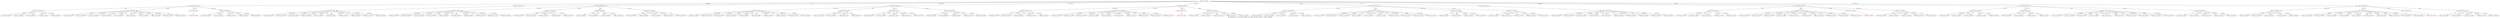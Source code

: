 digraph {
	overlap=false
	label="Tree exploration for K=2 arms and M=2 players using Selfish_UCB_Ubar, for depth=3 : 68 leafs, 2 absorbing"
	0 [label="[[0/0,0/0], [0/0,0/0]]" color=green]
	0 -> 1 [label="µ1(1-µ2)/4" color=black]
	0 -> 2 [label="1/4" color=black]
	0 -> 3 [label="(1-µ1)(1-µ2)/4" color=black]
	0 -> 4 [label="(1-µ1)(1-µ2)/4" color=black]
	0 -> 5 [label="µ2(1-µ1)/4" color=black]
	0 -> 6 [label="µ1µ2/4" color=black]
	0 -> 7 [label="1/4" color=black]
	0 -> 8 [label="µ1(1-µ2)/4" color=black]
	0 -> 9 [label="µ1µ2/4" color=black]
	0 -> 10 [label="µ2(1-µ1)/4" color=black]
	1 [label="[[1/1,0/0], [0/0,0/1]]"]
	1 -> 11 [label="µ1µ2" color=black]
	1 -> 12 [label="µ2(1-µ1)" color=black]
	1 -> 13 [label="µ1(1-µ2)" color=black]
	1 -> 14 [label="(1-µ1)(1-µ2)" color=black]
	2 [label="[[0/0,0/1], [0/0,0/1]]"]
	2 -> 15 [label=1 color=black]
	3 [label="[[0/1,0/0], [0/0,0/1]]"]
	3 -> 16 [label="(1-µ1)(1-µ2)" color=black]
	3 -> 17 [label="µ2(1-µ1)" color=black]
	3 -> 18 [label="µ1µ2" color=black]
	3 -> 19 [label="µ1(1-µ2)" color=black]
	4 [label="[[0/0,0/1], [0/1,0/0]]"]
	4 -> 20 [label="(1-µ1)(1-µ2)" color=black]
	4 -> 21 [label="µ1µ2" color=black]
	4 -> 22 [label="µ2(1-µ1)" color=black]
	4 -> 23 [label="µ1(1-µ2)" color=black]
	5 [label="[[0/1,0/0], [0/0,1/1]]"]
	5 -> 24 [label="(1-µ1)(1-µ2)" color=black]
	5 -> 25 [label="µ1(1-µ2)" color=black]
	5 -> 26 [label="µ2(1-µ1)" color=black]
	5 -> 27 [label="µ1µ2" color=black]
	6 [label="[[0/0,1/1], [1/1,0/0]]"]
	6 -> 28 [label="µ1(1-µ2)" color=black]
	6 -> 29 [label="µ1µ2" color=black]
	6 -> 30 [label="(1-µ1)(1-µ2)" color=black]
	6 -> 31 [label="µ2(1-µ1)" color=black]
	7 [label="[[0/1,0/0], [0/1,0/0]]"]
	7 -> 32 [label=1 color=black]
	8 [label="[[0/0,0/1], [1/1,0/0]]"]
	8 -> 33 [label="µ1µ2" color=black]
	8 -> 34 [label="µ2(1-µ1)" color=black]
	8 -> 35 [label="µ1(1-µ2)" color=black]
	8 -> 36 [label="(1-µ1)(1-µ2)" color=black]
	9 [label="[[1/1,0/0], [0/0,1/1]]"]
	9 -> 37 [label="µ1(1-µ2)" color=black]
	9 -> 38 [label="(1-µ1)(1-µ2)" color=black]
	9 -> 39 [label="µ1µ2" color=black]
	9 -> 40 [label="µ2(1-µ1)" color=black]
	10 [label="[[0/0,1/1], [0/1,0/0]]"]
	10 -> 41 [label="(1-µ1)(1-µ2)" color=black]
	10 -> 42 [label="µ1(1-µ2)" color=black]
	10 -> 43 [label="µ2(1-µ1)" color=black]
	10 -> 44 [label="µ1µ2" color=black]
	11 [label="[[1/1,1/1], [1/1,0/1]]"]
	11 -> 45 [label="µ1µ2/2" color=black]
	11 -> 46 [label="µ2(1-µ1)/2" color=black]
	11 -> 47 [label="1/2" color=black]
	11 -> 48 [label="(1-µ1)(1-µ2)/2" color=black]
	11 -> 49 [label="µ1(1-µ2)/2" color=black]
	12 [label="[[1/1,1/1], [0/1,0/1]]"]
	12 -> 50 [label="µ1µ2/4" color=black]
	12 -> 51 [label="(1-µ1)(1-µ2)/4" color=black]
	12 -> 52 [label="µ1(1-µ2)/4" color=black]
	12 -> 53 [label="µ2(1-µ1)/4" color=black]
	12 -> 54 [label="1/4" color=black]
	12 -> 55 [label="(1-µ1)(1-µ2)/4" color=black]
	12 -> 56 [label="µ1(1-µ2)/4" color=black]
	12 -> 57 [label="µ1µ2/4" color=black]
	12 -> 58 [label="µ2(1-µ1)/4" color=black]
	12 -> 59 [label="1/4" color=black]
	13 [label="[[1/1,0/1], [1/1,0/1]]" color=red]
	13 -> 60 [label=1 color=red]
	14 [label="[[1/1,0/1], [0/1,0/1]]"]
	14 -> 61 [label="µ2(1-µ1)/2" color=black]
	14 -> 62 [label="1/2" color=black]
	14 -> 63 [label="(1-µ1)(1-µ2)/2" color=black]
	14 -> 64 [label="µ1µ2/2" color=black]
	14 -> 65 [label="µ1(1-µ2)/2" color=black]
	15 [label="[[0/1,0/1], [0/1,0/1]]"]
	15 -> 66 [label="(1-µ1)(1-µ2)/4" color=black]
	15 -> 67 [label="µ1(1-µ2)/4" color=black]
	15 -> 68 [label="µ1µ2/4" color=black]
	15 -> 69 [label="µ2(1-µ1)/4" color=black]
	15 -> 70 [label="µ1µ2/4" color=black]
	15 -> 71 [label="1/4" color=black]
	15 -> 72 [label="(1-µ1)(1-µ2)/4" color=black]
	15 -> 73 [label="1/4" color=black]
	15 -> 74 [label="µ2(1-µ1)/4" color=black]
	15 -> 75 [label="µ1(1-µ2)/4" color=black]
	16 [label="[[0/1,0/1], [0/1,0/1]]"]
	16 -> 76 [label="(1-µ1)(1-µ2)/4" color=black]
	16 -> 77 [label="µ1(1-µ2)/4" color=black]
	16 -> 78 [label="µ1µ2/4" color=black]
	16 -> 79 [label="µ2(1-µ1)/4" color=black]
	16 -> 80 [label="µ1µ2/4" color=black]
	16 -> 81 [label="1/4" color=black]
	16 -> 82 [label="(1-µ1)(1-µ2)/4" color=black]
	16 -> 83 [label="1/4" color=black]
	16 -> 84 [label="µ2(1-µ1)/4" color=black]
	16 -> 85 [label="µ1(1-µ2)/4" color=black]
	17 [label="[[0/1,1/1], [0/1,0/1]]"]
	17 -> 86 [label="µ1µ2/2" color=black]
	17 -> 87 [label="µ1(1-µ2)/2" color=black]
	17 -> 88 [label="(1-µ1)(1-µ2)/2" color=black]
	17 -> 89 [label="1/2" color=black]
	17 -> 90 [label="µ2(1-µ1)/2" color=black]
	18 [label="[[0/1,1/1], [1/1,0/1]]"]
	18 -> 91 [label="µ1(1-µ2)" color=black]
	18 -> 92 [label="µ1µ2" color=black]
	18 -> 93 [label="µ2(1-µ1)" color=black]
	18 -> 94 [label="(1-µ1)(1-µ2)" color=black]
	19 [label="[[0/1,0/1], [1/1,0/1]]"]
	19 -> 95 [label="µ1µ2/2" color=black]
	19 -> 96 [label="(1-µ1)(1-µ2)/2" color=black]
	19 -> 97 [label="µ2(1-µ1)/2" color=black]
	19 -> 98 [label="µ1(1-µ2)/2" color=black]
	19 -> 99 [label="1/2" color=black]
	20 [label="[[0/1,0/1], [0/1,0/1]]"]
	20 -> 100 [label="(1-µ1)(1-µ2)/4" color=black]
	20 -> 101 [label="µ1(1-µ2)/4" color=black]
	20 -> 102 [label="µ1µ2/4" color=black]
	20 -> 103 [label="µ2(1-µ1)/4" color=black]
	20 -> 104 [label="µ1µ2/4" color=black]
	20 -> 105 [label="1/4" color=black]
	20 -> 106 [label="(1-µ1)(1-µ2)/4" color=black]
	20 -> 107 [label="1/4" color=black]
	20 -> 108 [label="µ2(1-µ1)/4" color=black]
	20 -> 109 [label="µ1(1-µ2)/4" color=black]
	21 [label="[[1/1,0/1], [0/1,1/1]]"]
	21 -> 110 [label="µ1(1-µ2)" color=black]
	21 -> 111 [label="µ2(1-µ1)" color=black]
	21 -> 112 [label="(1-µ1)(1-µ2)" color=black]
	21 -> 113 [label="µ1µ2" color=black]
	22 [label="[[0/1,0/1], [0/1,1/1]]"]
	22 -> 114 [label="1/2" color=black]
	22 -> 115 [label="µ1µ2/2" color=black]
	22 -> 116 [label="µ1(1-µ2)/2" color=black]
	22 -> 117 [label="(1-µ1)(1-µ2)/2" color=black]
	22 -> 118 [label="µ2(1-µ1)/2" color=black]
	23 [label="[[1/1,0/1], [0/1,0/1]]"]
	23 -> 119 [label="µ2(1-µ1)/2" color=black]
	23 -> 120 [label="1/2" color=black]
	23 -> 121 [label="(1-µ1)(1-µ2)/2" color=black]
	23 -> 122 [label="µ1µ2/2" color=black]
	23 -> 123 [label="µ1(1-µ2)/2" color=black]
	24 [label="[[0/1,0/1], [0/1,1/1]]"]
	24 -> 124 [label="1/2" color=black]
	24 -> 125 [label="µ1µ2/2" color=black]
	24 -> 126 [label="µ1(1-µ2)/2" color=black]
	24 -> 127 [label="(1-µ1)(1-µ2)/2" color=black]
	24 -> 128 [label="µ2(1-µ1)/2" color=black]
	25 [label="[[0/1,0/1], [1/1,1/1]]"]
	25 -> 129 [label="µ1(1-µ2)/4" color=black]
	25 -> 130 [label="(1-µ1)(1-µ2)/4" color=black]
	25 -> 131 [label="1/4" color=black]
	25 -> 132 [label="µ2(1-µ1)/4" color=black]
	25 -> 133 [label="(1-µ1)(1-µ2)/4" color=black]
	25 -> 134 [label="µ1µ2/4" color=black]
	25 -> 135 [label="µ2(1-µ1)/4" color=black]
	25 -> 136 [label="1/4" color=black]
	25 -> 137 [label="µ1µ2/4" color=black]
	25 -> 138 [label="µ1(1-µ2)/4" color=black]
	26 [label="[[0/1,1/1], [0/1,1/1]]" color=red]
	26 -> 139 [label=1 color=red]
	27 [label="[[0/1,1/1], [1/1,1/1]]"]
	27 -> 140 [label="(1-µ1)(1-µ2)/2" color=black]
	27 -> 141 [label="µ1(1-µ2)/2" color=black]
	27 -> 142 [label="1/2" color=black]
	27 -> 143 [label="µ1µ2/2" color=black]
	27 -> 144 [label="µ2(1-µ1)/2" color=black]
	28 [label="[[1/1,1/1], [1/1,0/1]]"]
	28 -> 145 [label="µ1µ2/2" color=black]
	28 -> 146 [label="µ2(1-µ1)/2" color=black]
	28 -> 147 [label="1/2" color=black]
	28 -> 148 [label="(1-µ1)(1-µ2)/2" color=black]
	28 -> 149 [label="µ1(1-µ2)/2" color=black]
	29 [label="[[1/1,1/1], [1/1,1/1]]"]
	29 -> 150 [label="µ1(1-µ2)/4" color=black]
	29 -> 151 [label="µ1µ2/4" color=black]
	29 -> 152 [label="1/4" color=black]
	29 -> 153 [label="µ2(1-µ1)/4" color=black]
	29 -> 154 [label="µ2(1-µ1)/4" color=black]
	29 -> 155 [label="µ1(1-µ2)/4" color=black]
	29 -> 156 [label="1/4" color=black]
	29 -> 157 [label="(1-µ1)(1-µ2)/4" color=black]
	29 -> 158 [label="µ1µ2/4" color=black]
	29 -> 159 [label="(1-µ1)(1-µ2)/4" color=black]
	30 [label="[[0/1,1/1], [1/1,0/1]]"]
	30 -> 160 [label="µ1(1-µ2)" color=black]
	30 -> 161 [label="µ1µ2" color=black]
	30 -> 162 [label="µ2(1-µ1)" color=black]
	30 -> 163 [label="(1-µ1)(1-µ2)" color=black]
	31 [label="[[0/1,1/1], [1/1,1/1]]"]
	31 -> 164 [label="(1-µ1)(1-µ2)/2" color=black]
	31 -> 165 [label="µ1(1-µ2)/2" color=black]
	31 -> 166 [label="1/2" color=black]
	31 -> 167 [label="µ1µ2/2" color=black]
	31 -> 168 [label="µ2(1-µ1)/2" color=black]
	32 [label="[[0/1,0/1], [0/1,0/1]]"]
	32 -> 169 [label="(1-µ1)(1-µ2)/4" color=black]
	32 -> 170 [label="µ1(1-µ2)/4" color=black]
	32 -> 171 [label="µ1µ2/4" color=black]
	32 -> 172 [label="µ2(1-µ1)/4" color=black]
	32 -> 173 [label="µ1µ2/4" color=black]
	32 -> 174 [label="1/4" color=black]
	32 -> 175 [label="(1-µ1)(1-µ2)/4" color=black]
	32 -> 176 [label="1/4" color=black]
	32 -> 177 [label="µ2(1-µ1)/4" color=black]
	32 -> 178 [label="µ1(1-µ2)/4" color=black]
	33 [label="[[1/1,0/1], [1/1,1/1]]"]
	33 -> 179 [label="(1-µ1)(1-µ2)/2" color=black]
	33 -> 180 [label="µ1µ2/2" color=black]
	33 -> 181 [label="1/2" color=black]
	33 -> 182 [label="µ1(1-µ2)/2" color=black]
	33 -> 183 [label="µ2(1-µ1)/2" color=black]
	34 [label="[[0/1,0/1], [1/1,1/1]]"]
	34 -> 184 [label="µ1(1-µ2)/4" color=black]
	34 -> 185 [label="(1-µ1)(1-µ2)/4" color=black]
	34 -> 186 [label="1/4" color=black]
	34 -> 187 [label="µ2(1-µ1)/4" color=black]
	34 -> 188 [label="(1-µ1)(1-µ2)/4" color=black]
	34 -> 189 [label="µ1µ2/4" color=black]
	34 -> 190 [label="µ2(1-µ1)/4" color=black]
	34 -> 191 [label="1/4" color=black]
	34 -> 192 [label="µ1µ2/4" color=black]
	34 -> 193 [label="µ1(1-µ2)/4" color=black]
	35 [label="[[1/1,0/1], [1/1,0/1]]" color=red]
	35 -> 194 [label=1 color=red]
	36 [label="[[0/1,0/1], [1/1,0/1]]"]
	36 -> 195 [label="µ1µ2/2" color=black]
	36 -> 196 [label="(1-µ1)(1-µ2)/2" color=black]
	36 -> 197 [label="µ2(1-µ1)/2" color=black]
	36 -> 198 [label="µ1(1-µ2)/2" color=black]
	36 -> 199 [label="1/2" color=black]
	37 [label="[[1/1,0/1], [1/1,1/1]]"]
	37 -> 200 [label="(1-µ1)(1-µ2)/2" color=black]
	37 -> 201 [label="µ1µ2/2" color=black]
	37 -> 202 [label="1/2" color=black]
	37 -> 203 [label="µ1(1-µ2)/2" color=black]
	37 -> 204 [label="µ2(1-µ1)/2" color=black]
	38 [label="[[1/1,0/1], [0/1,1/1]]"]
	38 -> 205 [label="µ1(1-µ2)" color=black]
	38 -> 206 [label="µ2(1-µ1)" color=black]
	38 -> 207 [label="(1-µ1)(1-µ2)" color=black]
	38 -> 208 [label="µ1µ2" color=black]
	39 [label="[[1/1,1/1], [1/1,1/1]]"]
	39 -> 209 [label="µ1(1-µ2)/4" color=black]
	39 -> 210 [label="µ1µ2/4" color=black]
	39 -> 211 [label="1/4" color=black]
	39 -> 212 [label="µ2(1-µ1)/4" color=black]
	39 -> 213 [label="µ2(1-µ1)/4" color=black]
	39 -> 214 [label="µ1(1-µ2)/4" color=black]
	39 -> 215 [label="1/4" color=black]
	39 -> 216 [label="(1-µ1)(1-µ2)/4" color=black]
	39 -> 217 [label="µ1µ2/4" color=black]
	39 -> 218 [label="(1-µ1)(1-µ2)/4" color=black]
	40 [label="[[1/1,1/1], [0/1,1/1]]"]
	40 -> 219 [label="1/2" color=black]
	40 -> 220 [label="µ2(1-µ1)/2" color=black]
	40 -> 221 [label="(1-µ1)(1-µ2)/2" color=black]
	40 -> 222 [label="µ1(1-µ2)/2" color=black]
	40 -> 223 [label="µ1µ2/2" color=black]
	41 [label="[[0/1,1/1], [0/1,0/1]]"]
	41 -> 224 [label="µ1µ2/2" color=black]
	41 -> 225 [label="µ1(1-µ2)/2" color=black]
	41 -> 226 [label="(1-µ1)(1-µ2)/2" color=black]
	41 -> 227 [label="1/2" color=black]
	41 -> 228 [label="µ2(1-µ1)/2" color=black]
	42 [label="[[1/1,1/1], [0/1,0/1]]"]
	42 -> 229 [label="µ1µ2/4" color=black]
	42 -> 230 [label="(1-µ1)(1-µ2)/4" color=black]
	42 -> 231 [label="µ1(1-µ2)/4" color=black]
	42 -> 232 [label="µ2(1-µ1)/4" color=black]
	42 -> 233 [label="1/4" color=black]
	42 -> 234 [label="(1-µ1)(1-µ2)/4" color=black]
	42 -> 235 [label="µ1(1-µ2)/4" color=black]
	42 -> 236 [label="µ1µ2/4" color=black]
	42 -> 237 [label="µ2(1-µ1)/4" color=black]
	42 -> 238 [label="1/4" color=black]
	43 [label="[[0/1,1/1], [0/1,1/1]]" color=red]
	43 -> 239 [label=1 color=red]
	44 [label="[[1/1,1/1], [0/1,1/1]]"]
	44 -> 240 [label="1/2" color=black]
	44 -> 241 [label="µ2(1-µ1)/2" color=black]
	44 -> 242 [label="(1-µ1)(1-µ2)/2" color=black]
	44 -> 243 [label="µ1(1-µ2)/2" color=black]
	44 -> 244 [label="µ1µ2/2" color=black]
	45 [label="[[1/1,2/2], [2/2,0/1]]"]
	46 [label="[[1/1,2/2], [1/2,0/1]]"]
	47 [label="[[1/2,1/1], [1/2,0/1]]"]
	48 [label="[[1/1,1/2], [1/2,0/1]]"]
	49 [label="[[1/1,1/2], [2/2,0/1]]"]
	50 [label="[[1/1,2/2], [1/2,0/1]]"]
	51 [label="[[1/2,1/1], [0/1,0/2]]"]
	52 [label="[[2/2,1/1], [0/1,0/2]]"]
	53 [label="[[1/2,1/1], [0/1,1/2]]"]
	54 [label="[[1/2,1/1], [0/2,0/1]]"]
	55 [label="[[1/1,1/2], [0/2,0/1]]"]
	56 [label="[[1/1,1/2], [1/2,0/1]]"]
	57 [label="[[2/2,1/1], [0/1,1/2]]"]
	58 [label="[[1/1,2/2], [0/2,0/1]]"]
	59 [label="[[1/1,1/2], [0/1,0/2]]"]
	60 [label="[[1/2,0/1], [1/2,0/1]]" color=red]
	61 [label="[[1/2,0/1], [0/1,1/2]]"]
	62 [label="[[1/2,0/1], [0/2,0/1]]"]
	63 [label="[[1/2,0/1], [0/1,0/2]]"]
	64 [label="[[2/2,0/1], [0/1,1/2]]"]
	65 [label="[[2/2,0/1], [0/1,0/2]]"]
	66 [label="[[0/2,0/1], [0/1,0/2]]"]
	67 [label="[[0/1,0/2], [1/2,0/1]]"]
	68 [label="[[1/2,0/1], [0/1,1/2]]"]
	69 [label="[[0/1,1/2], [0/2,0/1]]"]
	70 [label="[[0/1,1/2], [1/2,0/1]]"]
	71 [label="[[0/1,0/2], [0/1,0/2]]"]
	72 [label="[[0/1,0/2], [0/2,0/1]]"]
	73 [label="[[0/2,0/1], [0/2,0/1]]"]
	74 [label="[[0/2,0/1], [0/1,1/2]]"]
	75 [label="[[1/2,0/1], [0/1,0/2]]"]
	76 [label="[[0/2,0/1], [0/1,0/2]]"]
	77 [label="[[0/1,0/2], [1/2,0/1]]"]
	78 [label="[[1/2,0/1], [0/1,1/2]]"]
	79 [label="[[0/1,1/2], [0/2,0/1]]"]
	80 [label="[[0/1,1/2], [1/2,0/1]]"]
	81 [label="[[0/1,0/2], [0/1,0/2]]"]
	82 [label="[[0/1,0/2], [0/2,0/1]]"]
	83 [label="[[0/2,0/1], [0/2,0/1]]"]
	84 [label="[[0/2,0/1], [0/1,1/2]]"]
	85 [label="[[1/2,0/1], [0/1,0/2]]"]
	86 [label="[[0/1,2/2], [1/2,0/1]]"]
	87 [label="[[0/1,1/2], [1/2,0/1]]"]
	88 [label="[[0/1,1/2], [0/2,0/1]]"]
	89 [label="[[0/1,1/2], [0/1,0/2]]"]
	90 [label="[[0/1,2/2], [0/2,0/1]]"]
	91 [label="[[0/1,1/2], [2/2,0/1]]"]
	92 [label="[[0/1,2/2], [2/2,0/1]]"]
	93 [label="[[0/1,2/2], [1/2,0/1]]"]
	94 [label="[[0/1,1/2], [1/2,0/1]]"]
	95 [label="[[0/1,1/2], [2/2,0/1]]"]
	96 [label="[[0/1,0/2], [1/2,0/1]]"]
	97 [label="[[0/1,1/2], [1/2,0/1]]"]
	98 [label="[[0/1,0/2], [2/2,0/1]]"]
	99 [label="[[0/2,0/1], [1/2,0/1]]"]
	100 [label="[[0/2,0/1], [0/1,0/2]]"]
	101 [label="[[0/1,0/2], [1/2,0/1]]"]
	102 [label="[[1/2,0/1], [0/1,1/2]]"]
	103 [label="[[0/1,1/2], [0/2,0/1]]"]
	104 [label="[[0/1,1/2], [1/2,0/1]]"]
	105 [label="[[0/1,0/2], [0/1,0/2]]"]
	106 [label="[[0/1,0/2], [0/2,0/1]]"]
	107 [label="[[0/2,0/1], [0/2,0/1]]"]
	108 [label="[[0/2,0/1], [0/1,1/2]]"]
	109 [label="[[1/2,0/1], [0/1,0/2]]"]
	110 [label="[[2/2,0/1], [0/1,1/2]]"]
	111 [label="[[1/2,0/1], [0/1,2/2]]"]
	112 [label="[[1/2,0/1], [0/1,1/2]]"]
	113 [label="[[2/2,0/1], [0/1,2/2]]"]
	114 [label="[[0/1,0/2], [0/1,1/2]]"]
	115 [label="[[1/2,0/1], [0/1,2/2]]"]
	116 [label="[[1/2,0/1], [0/1,1/2]]"]
	117 [label="[[0/2,0/1], [0/1,1/2]]"]
	118 [label="[[0/2,0/1], [0/1,2/2]]"]
	119 [label="[[1/2,0/1], [0/1,1/2]]"]
	120 [label="[[1/2,0/1], [0/2,0/1]]"]
	121 [label="[[1/2,0/1], [0/1,0/2]]"]
	122 [label="[[2/2,0/1], [0/1,1/2]]"]
	123 [label="[[2/2,0/1], [0/1,0/2]]"]
	124 [label="[[0/1,0/2], [0/1,1/2]]"]
	125 [label="[[1/2,0/1], [0/1,2/2]]"]
	126 [label="[[1/2,0/1], [0/1,1/2]]"]
	127 [label="[[0/2,0/1], [0/1,1/2]]"]
	128 [label="[[0/2,0/1], [0/1,2/2]]"]
	129 [label="[[1/2,0/1], [1/1,1/2]]"]
	130 [label="[[0/2,0/1], [1/1,1/2]]"]
	131 [label="[[0/1,0/2], [1/1,1/2]]"]
	132 [label="[[0/2,0/1], [1/1,2/2]]"]
	133 [label="[[0/1,0/2], [1/2,1/1]]"]
	134 [label="[[1/2,0/1], [1/1,2/2]]"]
	135 [label="[[0/1,1/2], [1/2,1/1]]"]
	136 [label="[[0/2,0/1], [1/2,1/1]]"]
	137 [label="[[0/1,1/2], [2/2,1/1]]"]
	138 [label="[[0/1,0/2], [2/2,1/1]]"]
	139 [label="[[0/1,1/2], [0/1,1/2]]" color=red]
	140 [label="[[0/1,1/2], [1/2,1/1]]"]
	141 [label="[[0/1,1/2], [2/2,1/1]]"]
	142 [label="[[0/1,1/2], [1/1,1/2]]"]
	143 [label="[[0/1,2/2], [2/2,1/1]]"]
	144 [label="[[0/1,2/2], [1/2,1/1]]"]
	145 [label="[[1/1,2/2], [2/2,0/1]]"]
	146 [label="[[1/1,2/2], [1/2,0/1]]"]
	147 [label="[[1/2,1/1], [1/2,0/1]]"]
	148 [label="[[1/1,1/2], [1/2,0/1]]"]
	149 [label="[[1/1,1/2], [2/2,0/1]]"]
	150 [label="[[1/1,1/2], [2/2,1/1]]"]
	151 [label="[[1/1,2/2], [2/2,1/1]]"]
	152 [label="[[1/1,1/2], [1/1,1/2]]"]
	153 [label="[[1/2,1/1], [1/1,2/2]]"]
	154 [label="[[1/1,2/2], [1/2,1/1]]"]
	155 [label="[[2/2,1/1], [1/1,1/2]]"]
	156 [label="[[1/2,1/1], [1/2,1/1]]"]
	157 [label="[[1/1,1/2], [1/2,1/1]]"]
	158 [label="[[2/2,1/1], [1/1,2/2]]"]
	159 [label="[[1/2,1/1], [1/1,1/2]]"]
	160 [label="[[0/1,1/2], [2/2,0/1]]"]
	161 [label="[[0/1,2/2], [2/2,0/1]]"]
	162 [label="[[0/1,2/2], [1/2,0/1]]"]
	163 [label="[[0/1,1/2], [1/2,0/1]]"]
	164 [label="[[0/1,1/2], [1/2,1/1]]"]
	165 [label="[[0/1,1/2], [2/2,1/1]]"]
	166 [label="[[0/1,1/2], [1/1,1/2]]"]
	167 [label="[[0/1,2/2], [2/2,1/1]]"]
	168 [label="[[0/1,2/2], [1/2,1/1]]"]
	169 [label="[[0/2,0/1], [0/1,0/2]]"]
	170 [label="[[0/1,0/2], [1/2,0/1]]"]
	171 [label="[[1/2,0/1], [0/1,1/2]]"]
	172 [label="[[0/1,1/2], [0/2,0/1]]"]
	173 [label="[[0/1,1/2], [1/2,0/1]]"]
	174 [label="[[0/1,0/2], [0/1,0/2]]"]
	175 [label="[[0/1,0/2], [0/2,0/1]]"]
	176 [label="[[0/2,0/1], [0/2,0/1]]"]
	177 [label="[[0/2,0/1], [0/1,1/2]]"]
	178 [label="[[1/2,0/1], [0/1,0/2]]"]
	179 [label="[[1/2,0/1], [1/1,1/2]]"]
	180 [label="[[2/2,0/1], [1/1,2/2]]"]
	181 [label="[[1/2,0/1], [1/2,1/1]]"]
	182 [label="[[2/2,0/1], [1/1,1/2]]"]
	183 [label="[[1/2,0/1], [1/1,2/2]]"]
	184 [label="[[1/2,0/1], [1/1,1/2]]"]
	185 [label="[[0/2,0/1], [1/1,1/2]]"]
	186 [label="[[0/1,0/2], [1/1,1/2]]"]
	187 [label="[[0/2,0/1], [1/1,2/2]]"]
	188 [label="[[0/1,0/2], [1/2,1/1]]"]
	189 [label="[[1/2,0/1], [1/1,2/2]]"]
	190 [label="[[0/1,1/2], [1/2,1/1]]"]
	191 [label="[[0/2,0/1], [1/2,1/1]]"]
	192 [label="[[0/1,1/2], [2/2,1/1]]"]
	193 [label="[[0/1,0/2], [2/2,1/1]]"]
	194 [label="[[1/2,0/1], [1/2,0/1]]" color=red]
	195 [label="[[0/1,1/2], [2/2,0/1]]"]
	196 [label="[[0/1,0/2], [1/2,0/1]]"]
	197 [label="[[0/1,1/2], [1/2,0/1]]"]
	198 [label="[[0/1,0/2], [2/2,0/1]]"]
	199 [label="[[0/2,0/1], [1/2,0/1]]"]
	200 [label="[[1/2,0/1], [1/1,1/2]]"]
	201 [label="[[2/2,0/1], [1/1,2/2]]"]
	202 [label="[[1/2,0/1], [1/2,1/1]]"]
	203 [label="[[2/2,0/1], [1/1,1/2]]"]
	204 [label="[[1/2,0/1], [1/1,2/2]]"]
	205 [label="[[2/2,0/1], [0/1,1/2]]"]
	206 [label="[[1/2,0/1], [0/1,2/2]]"]
	207 [label="[[1/2,0/1], [0/1,1/2]]"]
	208 [label="[[2/2,0/1], [0/1,2/2]]"]
	209 [label="[[1/1,1/2], [2/2,1/1]]"]
	210 [label="[[1/1,2/2], [2/2,1/1]]"]
	211 [label="[[1/1,1/2], [1/1,1/2]]"]
	212 [label="[[1/2,1/1], [1/1,2/2]]"]
	213 [label="[[1/1,2/2], [1/2,1/1]]"]
	214 [label="[[2/2,1/1], [1/1,1/2]]"]
	215 [label="[[1/2,1/1], [1/2,1/1]]"]
	216 [label="[[1/1,1/2], [1/2,1/1]]"]
	217 [label="[[2/2,1/1], [1/1,2/2]]"]
	218 [label="[[1/2,1/1], [1/1,1/2]]"]
	219 [label="[[1/1,1/2], [0/1,1/2]]"]
	220 [label="[[1/2,1/1], [0/1,2/2]]"]
	221 [label="[[1/2,1/1], [0/1,1/2]]"]
	222 [label="[[2/2,1/1], [0/1,1/2]]"]
	223 [label="[[2/2,1/1], [0/1,2/2]]"]
	224 [label="[[0/1,2/2], [1/2,0/1]]"]
	225 [label="[[0/1,1/2], [1/2,0/1]]"]
	226 [label="[[0/1,1/2], [0/2,0/1]]"]
	227 [label="[[0/1,1/2], [0/1,0/2]]"]
	228 [label="[[0/1,2/2], [0/2,0/1]]"]
	229 [label="[[1/1,2/2], [1/2,0/1]]"]
	230 [label="[[1/2,1/1], [0/1,0/2]]"]
	231 [label="[[2/2,1/1], [0/1,0/2]]"]
	232 [label="[[1/2,1/1], [0/1,1/2]]"]
	233 [label="[[1/2,1/1], [0/2,0/1]]"]
	234 [label="[[1/1,1/2], [0/2,0/1]]"]
	235 [label="[[1/1,1/2], [1/2,0/1]]"]
	236 [label="[[2/2,1/1], [0/1,1/2]]"]
	237 [label="[[1/1,2/2], [0/2,0/1]]"]
	238 [label="[[1/1,1/2], [0/1,0/2]]"]
	239 [label="[[0/1,1/2], [0/1,1/2]]" color=red]
	240 [label="[[1/1,1/2], [0/1,1/2]]"]
	241 [label="[[1/2,1/1], [0/1,2/2]]"]
	242 [label="[[1/2,1/1], [0/1,1/2]]"]
	243 [label="[[2/2,1/1], [0/1,1/2]]"]
	244 [label="[[2/2,1/1], [0/1,2/2]]"]
}

